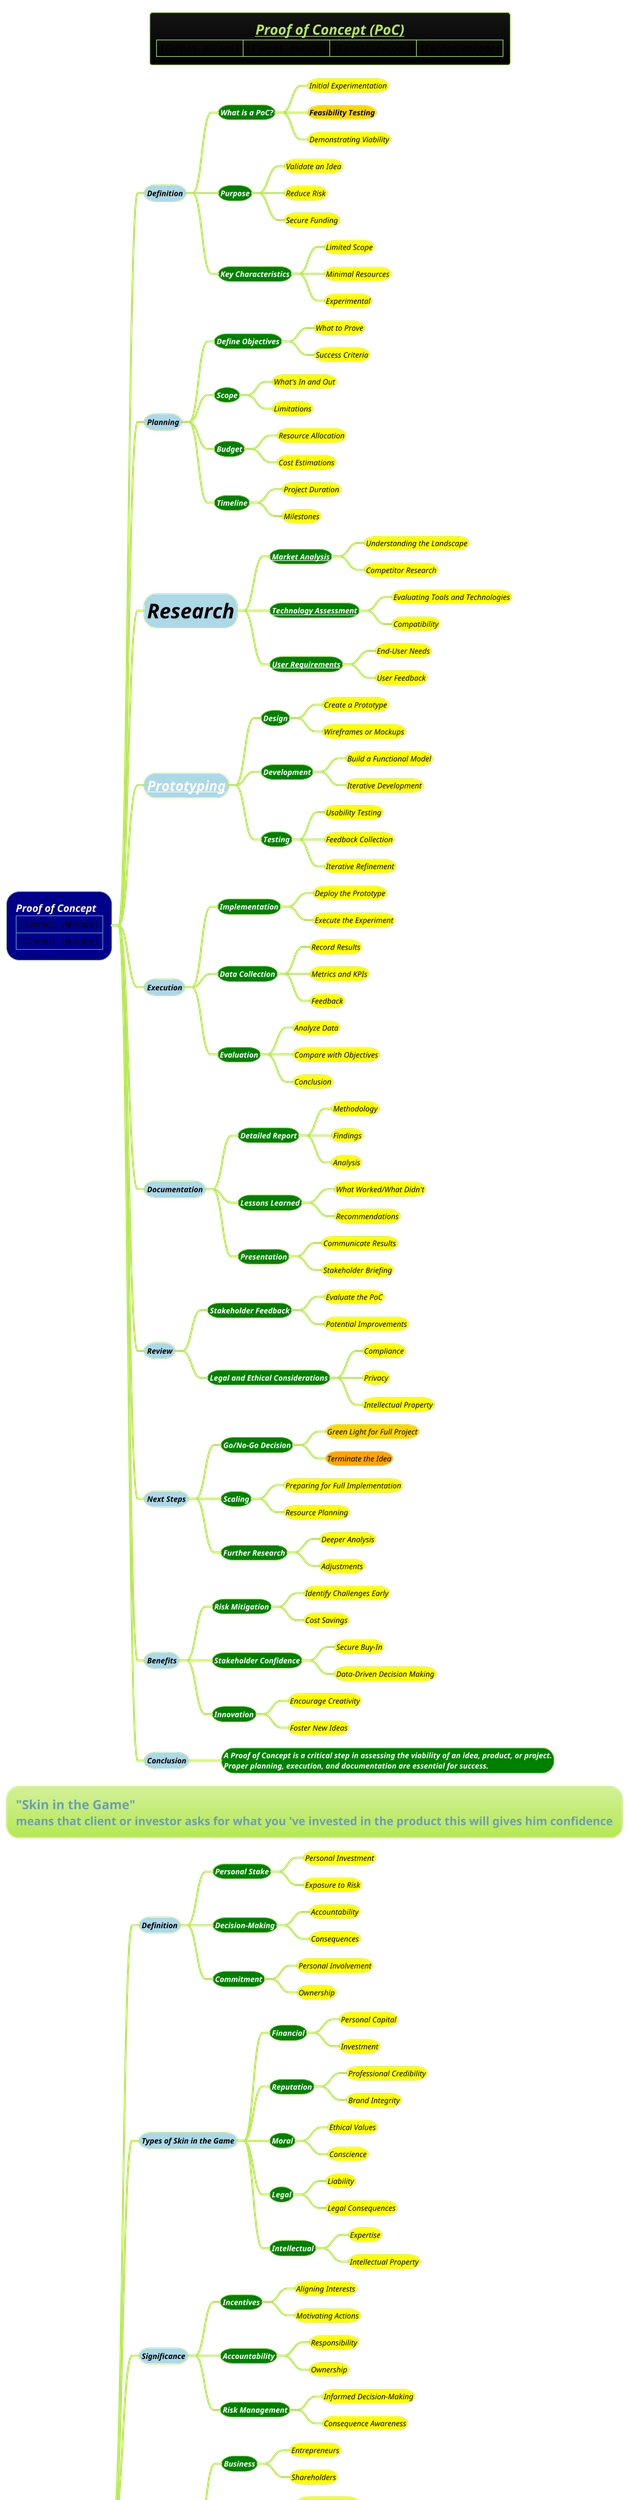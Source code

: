 @startmindmap
title =<b><u><i><size:18>Proof of Concept (PoC)\n|<img:images/img_34.png>|<img:images/img.jpg{scale=.53}>|<img:images/image_3.png{scale=.111}>|<img:images/image_4.png{scale=.26}>|

!theme hacker

*[#darkblue]:<i><color #white>Proof of Concept
|<img:images/img.jpg{scale=.57}>|
|<img:images/img_34.png>|;
**[#lightblue] <i><size:12><color #black><b>Definition
***[#green] <i><size:12><color #white><b>What is a PoC?
****[#yellow] <i><size:12><color #black>Initial Experimentation
****[#gold] <i><size:12><color #black><b>Feasibility Testing
****[#yellow] <i><size:12><color #black>Demonstrating Viability
***[#green] <i><size:12><color #white><b>Purpose
****[#yellow] <i><size:12><color #black>Validate an Idea
****[#yellow] <i><size:12><color #black>Reduce Risk
****[#yellow] <i><size:12><color #black>Secure Funding
***[#green] <i><size:12><color #white><b>Key Characteristics
****[#yellow] <i><size:12><color #black>Limited Scope
****[#yellow] <i><size:12><color #black>Minimal Resources
****[#yellow] <i><size:12><color #black>Experimental

**[#lightblue] <i><size:12><color #black><b>Planning
***[#green] <i><size:12><color #white><b>Define Objectives
****[#yellow] <i><size:12><color #black>What to Prove
****[#yellow] <i><size:12><color #black>Success Criteria
***[#green] <i><size:12><color #white><b>Scope
****[#yellow] <i><size:12><color #black>What's In and Out
****[#yellow] <i><size:12><color #black>Limitations
***[#green] <i><size:12><color #white><b>Budget
****[#yellow] <i><size:12><color #black>Resource Allocation
****[#yellow] <i><size:12><color #black>Cost Estimations
***[#green] <i><size:12><color #white><b>Timeline
****[#yellow] <i><size:12><color #black>Project Duration
****[#yellow] <i><size:12><color #black>Milestones

**[#lightblue] <i><size:32><color #black><b>Research
***[#green] <i><size:12><color #white><b>[[Market-Analysis.puml Market Analysis]]
****[#yellow] <i><size:12><color #black>Understanding the Landscape
****[#yellow] <i><size:12><color #black>Competitor Research
***[#green] <i><size:12><color #white><b>[[Technology-Assessment.puml Technology Assessment]]
****[#yellow] <i><size:12><color #black>Evaluating Tools and Technologies
****[#yellow] <i><size:12><color #black>Compatibility
***[#green] <i><size:12><color #white><b>[[User-Requirements.puml User Requirements]]
****[#yellow] <i><size:12><color #black>End-User Needs
****[#yellow] <i><size:12><color #black>User Feedback

**[#lightblue] <i><size:22><color #black><b>[[Prototyping.puml Prototyping]]
***[#green] <i><size:12><color #white><b>Design
****[#yellow] <i><size:12><color #black>Create a Prototype
****[#yellow] <i><size:12><color #black>Wireframes or Mockups
***[#green] <i><size:12><color #white><b>Development
****[#yellow] <i><size:12><color #black>Build a Functional Model
****[#yellow] <i><size:12><color #black>Iterative Development
***[#green] <i><size:12><color #white><b>Testing
****[#yellow] <i><size:12><color #black>Usability Testing
****[#yellow] <i><size:12><color #black>Feedback Collection
****[#yellow] <i><size:12><color #black>Iterative Refinement

**[#lightblue] <i><size:12><color #black><b>Execution
***[#green] <i><size:12><color #white><b>Implementation
****[#yellow] <i><size:12><color #black>Deploy the Prototype
****[#yellow] <i><size:12><color #black>Execute the Experiment
***[#green] <i><size:12><color #white><b>Data Collection
****[#yellow] <i><size:12><color #black>Record Results
****[#yellow] <i><size:12><color #black>Metrics and KPIs
****[#yellow] <i><size:12><color #black>Feedback
***[#green] <i><size:12><color #white><b>Evaluation
****[#yellow] <i><size:12><color #black>Analyze Data
****[#yellow] <i><size:12><color #black>Compare with Objectives
****[#yellow] <i><size:12><color #black>Conclusion

**[#lightblue] <i><size:12><color #black><b>Documentation
***[#green] <i><size:12><color #white><b>Detailed Report
****[#yellow] <i><size:12><color #black>Methodology
****[#yellow] <i><size:12><color #black>Findings
****[#yellow] <i><size:12><color #black>Analysis
***[#green] <i><size:12><color #white><b>Lessons Learned
****[#yellow] <i><size:12><color #black>What Worked/What Didn't
****[#yellow] <i><size:12><color #black>Recommendations
***[#green] <i><size:12><color #white><b>Presentation
****[#yellow] <i><size:12><color #black>Communicate Results
****[#yellow] <i><size:12><color #black>Stakeholder Briefing

**[#lightblue] <i><size:12><color #black><b>Review
***[#green] <i><size:12><color #white><b>Stakeholder Feedback
****[#yellow] <i><size:12><color #black>Evaluate the PoC
****[#yellow] <i><size:12><color #black>Potential Improvements
***[#green] <i><size:12><color #white><b>Legal and Ethical Considerations
****[#yellow] <i><size:12><color #black>Compliance
****[#yellow] <i><size:12><color #black>Privacy
****[#yellow] <i><size:12><color #black>Intellectual Property

**[#lightblue] <i><size:12><color #black><b>Next Steps
***[#green] <i><size:12><color #white><b>Go/No-Go Decision
****[#gold] <i><size:12><color #black>Green Light for Full Project
****[#orange] <i><size:12><color #black>Terminate the Idea
***[#green] <i><size:12><color #white><b>Scaling
****[#yellow] <i><size:12><color #black>Preparing for Full Implementation
****[#yellow] <i><size:12><color #black>Resource Planning
***[#green] <i><size:12><color #white><b>Further Research
****[#yellow] <i><size:12><color #black>Deeper Analysis
****[#yellow] <i><size:12><color #black>Adjustments

**[#lightblue] <i><size:12><color #black><b>Benefits
***[#green] <i><size:12><color #white><b>Risk Mitigation
****[#yellow] <i><size:12><color #black>Identify Challenges Early
****[#yellow] <i><size:12><color #black>Cost Savings
***[#green] <i><size:12><color #white><b>Stakeholder Confidence
****[#yellow] <i><size:12><color #black>Secure Buy-In
****[#yellow] <i><size:12><color #black>Data-Driven Decision Making
***[#green] <i><size:12><color #white><b>Innovation
****[#yellow] <i><size:12><color #black>Encourage Creativity
****[#yellow] <i><size:12><color #black>Foster New Ideas

**[#lightblue] <i><size:12><color #black><b>Conclusion
***[#green] <i><size:12><color #white><b>A Proof of Concept is a critical step in assessing the viability of an idea, product, or project.\n<b><size:12><i><color #white>Proper planning, execution, and documentation are essential for success.


* ="Skin in the Game" \n==means that client or investor asks for what you 've invested in the product this will gives him confidence
*[#darkblue] <i><color #white>Skin in the Game
**[#lightblue] <i><size:12><color #black><b>Definition
***[#green] <i><size:12><color #white><b>Personal Stake
****[#yellow] <i><size:12><color #black>Personal Investment
****[#yellow] <i><size:12><color #black>Exposure to Risk
***[#green] <i><size:12><color #white><b>Decision-Making
****[#yellow] <i><size:12><color #black>Accountability
****[#yellow] <i><size:12><color #black>Consequences
***[#green] <i><size:12><color #white><b>Commitment
****[#yellow] <i><size:12><color #black>Personal Involvement
****[#yellow] <i><size:12><color #black>Ownership

**[#lightblue] <i><size:12><color #black><b>Types of Skin in the Game
***[#green] <i><size:12><color #white><b>Financial
****[#yellow] <i><size:12><color #black>Personal Capital
****[#yellow] <i><size:12><color #black>Investment
***[#green] <i><size:12><color #white><b>Reputation
****[#yellow] <i><size:12><color #black>Professional Credibility
****[#yellow] <i><size:12><color #black>Brand Integrity
***[#green] <i><size:12><color #white><b>Moral
****[#yellow] <i><size:12><color #black>Ethical Values
****[#yellow] <i><size:12><color #black>Conscience
***[#green] <i><size:12><color #white><b>Legal
****[#yellow] <i><size:12><color #black>Liability
****[#yellow] <i><size:12><color #black>Legal Consequences
***[#green] <i><size:12><color #white><b>Intellectual
****[#yellow] <i><size:12><color #black>Expertise
****[#yellow] <i><size:12><color #black>Intellectual Property

**[#lightblue] <i><size:12><color #black><b>Significance
***[#green] <i><size:12><color #white><b>Incentives
****[#yellow] <i><size:12><color #black>Aligning Interests
****[#yellow] <i><size:12><color #black>Motivating Actions
***[#green] <i><size:12><color #white><b>Accountability
****[#yellow] <i><size:12><color #black>Responsibility
****[#yellow] <i><size:12><color #black>Ownership
***[#green] <i><size:12><color #white><b>Risk Management
****[#yellow] <i><size:12><color #black>Informed Decision-Making
****[#yellow] <i><size:12><color #black>Consequence Awareness

**[#lightblue] <i><size:12><color #black><b>Applications
***[#green] <i><size:12><color #white><b>Business
****[#yellow] <i><size:12><color #black>Entrepreneurs
****[#yellow] <i><size:12><color #black>Shareholders
***[#green] <i><size:12><color #white><b>Economics
****[#yellow] <i><size:12><color #black>Risk Management
****[#yellow] <i><size:12><color #black>Market Dynamics
***[#green] <i><size:12><color #white><b>Ethics
****[#yellow] <i><size:12><color #black>Moral Decision-Making
****[#yellow] <i><size:12><color #black>Responsibility
***[#green] <i><size:12><color #white><b>Governance
****[#yellow] <i><size:12><color #black>Leadership
****[#yellow] <i><size:12><color #black>Public Policy

**[#lightblue] <i><size:12><color #black><b>Examples
***[#green] <i><size:12><color #white><b>Entrepreneurship
****[#yellow] <i><size:12><color #black>Personal Investment
****[#yellow] <i><size:12><color #black>Business Ownership
***[#green] <i><size:12><color #white><b>Financial Markets
****[#yellow] <i><size:12><color #black>Stock Ownership
****[#yellow] <i><size:12><color #black>Investment Risk
***[#green] <i><size:12><color #white><b>Medical Ethics
****[#yellow] <i><size:12><color #black>Informed Consent
****[#yellow] <i><size:12><color #black>Medical Liability
***[#green] <i><size:12><color #white><b>Political Leadership
****[#yellow] <i><size:12><color #black>Accountability
****[#yellow] <i><size:12><color #black>Policy Consequences

**[#lightblue] <i><size:12><color #black><b>Challenges
***[#green] <i><size:12><color #white><b>Moral Hazard
****[#yellow] <i><size:12><color #black>Lack of Accountability
****[#yellow] <i><size:12><color #black>Absence of Consequences
***[#green] <i><size:12><color #white><b>Conflicts of Interest
****[#yellow] <i><size:12><color #black>Misaligned Incentives
****[#yellow] <i><size:12><color #black>Ethical Dilemmas
***[#green] <i><size:12><color #white><b>Incomplete Information
****[#yellow] <i><size:12><color #black>Hidden Risks
****[#yellow] <i><size:12><color #black>Unforeseen Consequences

**[#lightblue] <i><size:12><color #black><b>Benefits
***[#green] <i><size:12><color #white><b>Informed Decision-Making
****[#yellow] <i><size:12><color #black>Prudent Risk Management
***[#green] <i><size:12><color #white><b>Ethical Behavior
****[#yellow] <i><size:12><color #black>Accountability
***[#green] <i><size:12><color #white><b>Trust
****[#yellow] <i><size:12><color #black>Aligned Interests
***[#green] <i><size:12><color #white><b>Innovation
****[#yellow] <i><size:12><color #black>Entrepreneurship
***[#green] <i><size:12><color #white><b>Market Efficiency
****[#yellow] <i><size:12><color #black>Healthy Competition

**[#lightblue] <i><size:12><color #black><b>Conclusion
***[#green] <i><size:12><color #white><b>"Skin in the Game" refers to personal stakes, decision-making with consequences, and commitment. \n<i><size:12><color #white><b>It has diverse applications and significant implications for incentives, accountability, and risk management.

@endmindmap
